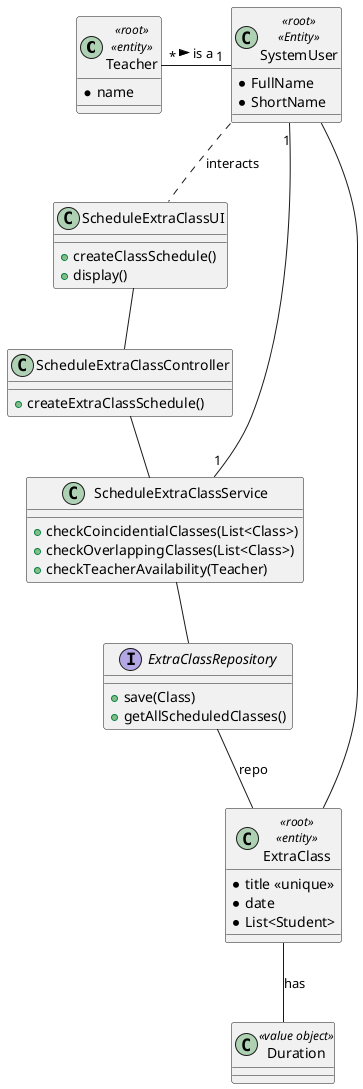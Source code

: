 @startuml

class Teacher <<root>> <<entity>> {
* name
}

class SystemUser <<root>> <<Entity>> {
    * FullName
    * ShortName
}

class ScheduleExtraClassUI{
    +createClassSchedule()
    +display()
}

class ScheduleExtraClassController{
    +createExtraClassSchedule()

}

class ScheduleExtraClassService{
    + checkCoincidentialClasses(List<Class>)
    + checkOverlappingClasses(List<Class>)
    + checkTeacherAvailability(Teacher)
}

interface ExtraClassRepository{
    +save(Class)
    +getAllScheduledClasses()
}

class ExtraClass <<root>> <<entity>> {
    * title <<unique>>
    * date
    * List<Student>
}

class Duration <<value object>>


SystemUser "1" -left- "*" Teacher : is a <
SystemUser "1" -- "1" ScheduleExtraClassService
SystemUser -- ExtraClass

SystemUser .. ScheduleExtraClassUI : interacts
ScheduleExtraClassUI -- ScheduleExtraClassController
ScheduleExtraClassController -- ScheduleExtraClassService
ScheduleExtraClassService -- ExtraClassRepository
ExtraClassRepository -- ExtraClass : repo
ExtraClass -- Duration : has

@enduml